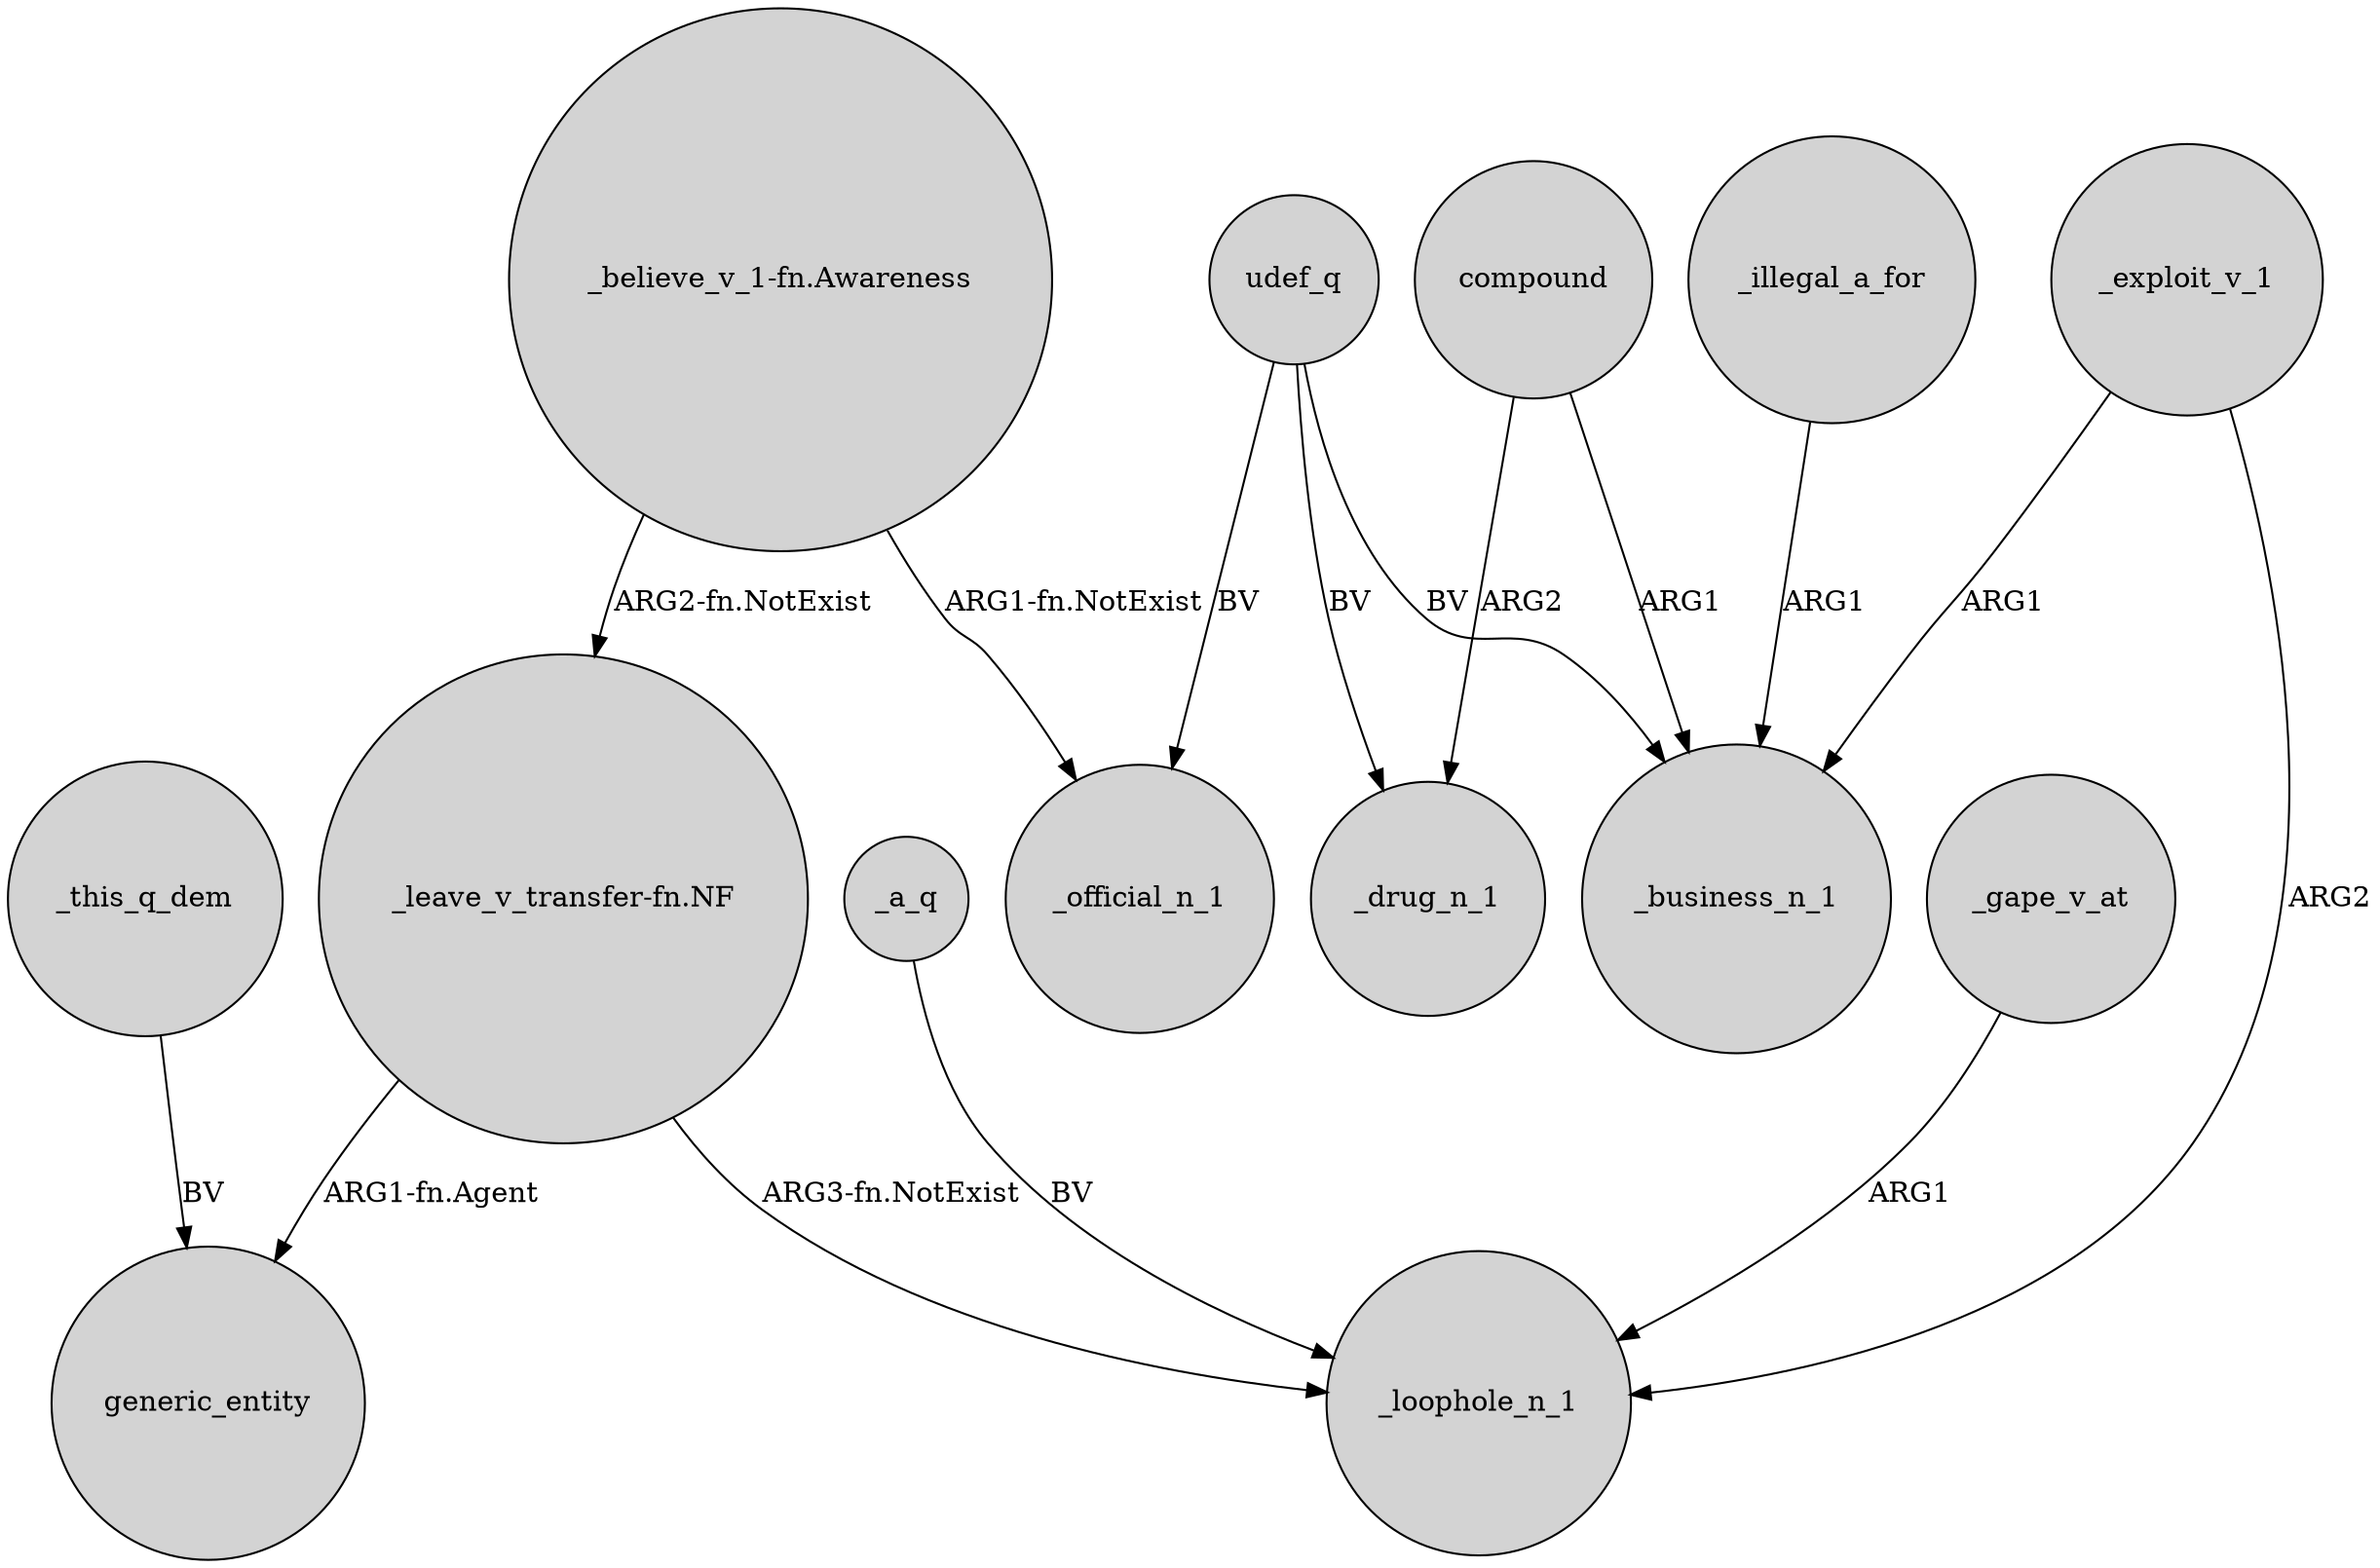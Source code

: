 digraph {
	node [shape=circle style=filled]
	"_leave_v_transfer-fn.NF" -> generic_entity [label="ARG1-fn.Agent"]
	"_believe_v_1-fn.Awareness" -> "_leave_v_transfer-fn.NF" [label="ARG2-fn.NotExist"]
	udef_q -> _business_n_1 [label=BV]
	_this_q_dem -> generic_entity [label=BV]
	"_leave_v_transfer-fn.NF" -> _loophole_n_1 [label="ARG3-fn.NotExist"]
	"_believe_v_1-fn.Awareness" -> _official_n_1 [label="ARG1-fn.NotExist"]
	udef_q -> _official_n_1 [label=BV]
	_gape_v_at -> _loophole_n_1 [label=ARG1]
	_exploit_v_1 -> _loophole_n_1 [label=ARG2]
	_illegal_a_for -> _business_n_1 [label=ARG1]
	compound -> _business_n_1 [label=ARG1]
	compound -> _drug_n_1 [label=ARG2]
	udef_q -> _drug_n_1 [label=BV]
	_a_q -> _loophole_n_1 [label=BV]
	_exploit_v_1 -> _business_n_1 [label=ARG1]
}
